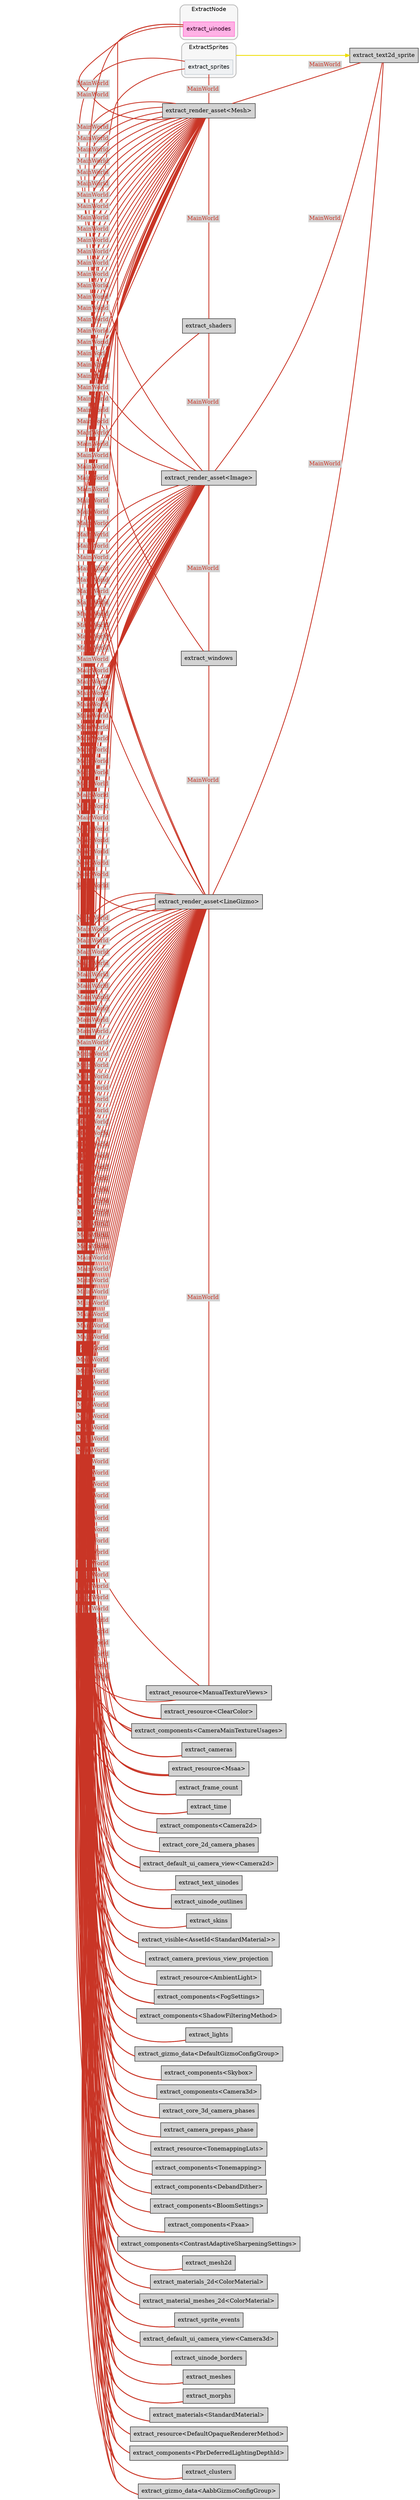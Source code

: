 digraph "" {
	"compound"="true";
	"splines"="spline";
	"rankdir"="LR";
	"bgcolor"="white";
	"fontname"="Helvetica";
	"nodesep"="0.15";
	edge ["penwidth"="2"];
	node ["shape"="box", "style"="filled"];
	subgraph "clusternode_Set(27)" {
		"style"="rounded,filled";
		"label"="ExtractSprites";
		"tooltip"="ExtractSprites";
		"fillcolor"="#00000008";
		"fontcolor"="#000000";
		"color"="#00000040";
		"penwidth"="2";
		"set_marker_node_Set(27)" ["style"="invis", "label"="", "height"="0", "shape"="point"]
		"node_System(26)" ["label"="extract_sprites", "tooltip"="bevy_sprite::render::extract_sprites", "fillcolor"="#eff1f3", "fontname"="Helvetica", "fontcolor"="#15191d", "color"="#b4bec7", "penwidth"="1"]
	}
	
	subgraph "clusternode_Set(33)" {
		"style"="rounded,filled";
		"label"="ExtractNode";
		"tooltip"="ExtractNode";
		"fillcolor"="#00000008";
		"fontcolor"="#000000";
		"color"="#00000040";
		"penwidth"="2";
		"set_marker_node_Set(33)" ["style"="invis", "label"="", "height"="0", "shape"="point"]
		"node_System(31)" ["label"="extract_uinodes", "tooltip"="bevy_ui::render::extract_uinodes", "fillcolor"="#ffb1e5", "fontname"="Helvetica", "fontcolor"="#320021", "color"="#ff4bc2", "penwidth"="1"]
	}
	
	"node_System(0)" ["label"="extract_shaders", "tooltip"="bevy_render::render_resource::pipeline_cache::PipelineCache::extract_shaders"]
	"node_System(1)" ["label"="extract_windows", "tooltip"="bevy_render::view::window::extract_windows"]
	"node_System(2)" ["label"="extract_resource<ManualTextureViews>", "tooltip"="bevy_render::extract_resource::extract_resource<bevy_render::camera::manual_texture_view::ManualTextureViews>"]
	"node_System(3)" ["label"="extract_resource<ClearColor>", "tooltip"="bevy_render::extract_resource::extract_resource<bevy_render::camera::clear_color::ClearColor>"]
	"node_System(4)" ["label"="extract_components<CameraMainTextureUsages>", "tooltip"="bevy_render::extract_component::extract_components<bevy_render::camera::camera::CameraMainTextureUsages>"]
	"node_System(5)" ["label"="extract_cameras", "tooltip"="bevy_render::camera::camera::extract_cameras"]
	"node_System(6)" ["label"="extract_resource<Msaa>", "tooltip"="bevy_render::extract_resource::extract_resource<bevy_render::view::Msaa>"]
	"node_System(7)" ["label"="extract_render_asset<Mesh>", "tooltip"="bevy_render::render_asset::extract_render_asset<bevy_render::mesh::mesh::Mesh>"]
	"node_System(8)" ["label"="extract_frame_count", "tooltip"="bevy_render::globals::extract_frame_count"]
	"node_System(9)" ["label"="extract_time", "tooltip"="bevy_render::globals::extract_time"]
	"node_System(10)" ["label"="extract_render_asset<Image>", "tooltip"="bevy_render::render_asset::extract_render_asset<bevy_render::texture::image::Image>"]
	"node_System(11)" ["label"="extract_components<Camera2d>", "tooltip"="bevy_render::extract_component::extract_components<bevy_core_pipeline::core_2d::camera_2d::Camera2d>"]
	"node_System(12)" ["label"="extract_core_2d_camera_phases", "tooltip"="bevy_core_pipeline::core_2d::extract_core_2d_camera_phases"]
	"node_System(13)" ["label"="extract_components<Skybox>", "tooltip"="bevy_render::extract_component::extract_components<bevy_core_pipeline::skybox::Skybox>"]
	"node_System(14)" ["label"="extract_components<Camera3d>", "tooltip"="bevy_render::extract_component::extract_components<bevy_core_pipeline::core_3d::camera_3d::Camera3d>"]
	"node_System(15)" ["label"="extract_core_3d_camera_phases", "tooltip"="bevy_core_pipeline::core_3d::extract_core_3d_camera_phases"]
	"node_System(16)" ["label"="extract_camera_prepass_phase", "tooltip"="bevy_core_pipeline::core_3d::extract_camera_prepass_phase"]
	"node_System(17)" ["label"="extract_resource<TonemappingLuts>", "tooltip"="bevy_render::extract_resource::extract_resource<bevy_core_pipeline::tonemapping::TonemappingLuts>"]
	"node_System(18)" ["label"="extract_components<Tonemapping>", "tooltip"="bevy_render::extract_component::extract_components<bevy_core_pipeline::tonemapping::Tonemapping>"]
	"node_System(19)" ["label"="extract_components<DebandDither>", "tooltip"="bevy_render::extract_component::extract_components<bevy_core_pipeline::tonemapping::DebandDither>"]
	"node_System(20)" ["label"="extract_components<BloomSettings>", "tooltip"="bevy_render::extract_component::extract_components<bevy_core_pipeline::bloom::settings::BloomSettings>"]
	"node_System(21)" ["label"="extract_components<Fxaa>", "tooltip"="bevy_render::extract_component::extract_components<bevy_core_pipeline::fxaa::Fxaa>"]
	"node_System(22)" ["label"="extract_components<ContrastAdaptiveSharpeningSettings>", "tooltip"="bevy_render::extract_component::extract_components<bevy_core_pipeline::contrast_adaptive_sharpening::ContrastAdaptiveSharpeningSettings>"]
	"node_System(23)" ["label"="extract_mesh2d", "tooltip"="bevy_sprite::mesh2d::mesh::extract_mesh2d"]
	"node_System(24)" ["label"="extract_materials_2d<ColorMaterial>", "tooltip"="bevy_sprite::mesh2d::material::extract_materials_2d<bevy_sprite::mesh2d::color_material::ColorMaterial>"]
	"node_System(25)" ["label"="extract_material_meshes_2d<ColorMaterial>", "tooltip"="bevy_sprite::mesh2d::material::extract_material_meshes_2d<bevy_sprite::mesh2d::color_material::ColorMaterial>"]
	"node_System(27)" ["label"="extract_sprite_events", "tooltip"="bevy_sprite::render::extract_sprite_events"]
	"node_System(28)" ["label"="extract_text2d_sprite", "tooltip"="bevy_text::text2d::extract_text2d_sprite"]
	"node_System(29)" ["label"="extract_default_ui_camera_view<Camera2d>", "tooltip"="bevy_ui::render::extract_default_ui_camera_view<bevy_core_pipeline::core_2d::camera_2d::Camera2d>"]
	"node_System(30)" ["label"="extract_default_ui_camera_view<Camera3d>", "tooltip"="bevy_ui::render::extract_default_ui_camera_view<bevy_core_pipeline::core_3d::camera_3d::Camera3d>"]
	"node_System(32)" ["label"="extract_uinode_borders", "tooltip"="bevy_ui::render::extract_uinode_borders"]
	"node_System(33)" ["label"="extract_text_uinodes", "tooltip"="bevy_ui::render::extract_text_uinodes"]
	"node_System(34)" ["label"="extract_uinode_outlines", "tooltip"="bevy_ui::render::extract_uinode_outlines"]
	"node_System(35)" ["label"="extract_meshes", "tooltip"="bevy_pbr::render::mesh::extract_meshes"]
	"node_System(36)" ["label"="extract_skins", "tooltip"="bevy_pbr::render::skin::extract_skins"]
	"node_System(37)" ["label"="extract_morphs", "tooltip"="bevy_pbr::render::morph::extract_morphs"]
	"node_System(38)" ["label"="extract_visible<AssetId<StandardMaterial>>", "tooltip"="bevy_render::extract_instances::extract_visible<bevy_asset::id::AssetId<bevy_pbr::pbr_material::StandardMaterial>>"]
	"node_System(39)" ["label"="extract_materials<StandardMaterial>", "tooltip"="bevy_pbr::material::extract_materials<bevy_pbr::pbr_material::StandardMaterial>"]
	"node_System(40)" ["label"="extract_camera_previous_view_projection", "tooltip"="bevy_pbr::prepass::extract_camera_previous_view_projection"]
	"node_System(41)" ["label"="extract_resource<AmbientLight>", "tooltip"="bevy_render::extract_resource::extract_resource<bevy_pbr::light::AmbientLight>"]
	"node_System(42)" ["label"="extract_components<FogSettings>", "tooltip"="bevy_render::extract_component::extract_components<bevy_pbr::fog::FogSettings>"]
	"node_System(43)" ["label"="extract_resource<DefaultOpaqueRendererMethod>", "tooltip"="bevy_render::extract_resource::extract_resource<bevy_pbr::material::DefaultOpaqueRendererMethod>"]
	"node_System(44)" ["label"="extract_components<ShadowFilteringMethod>", "tooltip"="bevy_render::extract_component::extract_components<bevy_pbr::light::ShadowFilteringMethod>"]
	"node_System(45)" ["label"="extract_components<PbrDeferredLightingDepthId>", "tooltip"="bevy_render::extract_component::extract_components<bevy_pbr::deferred::PbrDeferredLightingDepthId>"]
	"node_System(46)" ["label"="extract_clusters", "tooltip"="bevy_pbr::render::light::extract_clusters"]
	"node_System(47)" ["label"="extract_lights", "tooltip"="bevy_pbr::render::light::extract_lights"]
	"node_System(48)" ["label"="extract_render_asset<LineGizmo>", "tooltip"="bevy_render::render_asset::extract_render_asset<bevy_gizmos::LineGizmo>"]
	"node_System(49)" ["label"="extract_gizmo_data<DefaultGizmoConfigGroup>", "tooltip"="bevy_gizmos::extract_gizmo_data<bevy_gizmos::config::DefaultGizmoConfigGroup>"]
	"node_System(50)" ["label"="extract_gizmo_data<AabbGizmoConfigGroup>", "tooltip"="bevy_gizmos::extract_gizmo_data<bevy_gizmos::aabb::AabbGizmoConfigGroup>"]
	"set_marker_node_Set(27)" -> "node_System(28)" ["lhead"="", "ltail"="clusternode_Set(27)", "tooltip"="ExtractSprites → extract_text2d_sprite", "color"="#eede00"]
	"node_System(7)" -> "node_System(0)" ["dir"="none", "constraint"="false", "color"="#c93526", "fontcolor"="#c93526", "label"=<<table border="0" cellborder="0"><tr><td bgcolor="#d3d3d3">MainWorld</td></tr></table>>, "labeltooltip"="extract_render_asset<Mesh> — extract_shaders"]
	"node_System(7)" -> "node_System(1)" ["dir"="none", "constraint"="false", "color"="#c93526", "fontcolor"="#c93526", "label"=<<table border="0" cellborder="0"><tr><td bgcolor="#d3d3d3">MainWorld</td></tr></table>>, "labeltooltip"="extract_render_asset<Mesh> — extract_windows"]
	"node_System(7)" -> "node_System(2)" ["dir"="none", "constraint"="false", "color"="#c93526", "fontcolor"="#c93526", "label"=<<table border="0" cellborder="0"><tr><td bgcolor="#d3d3d3">MainWorld</td></tr></table>>, "labeltooltip"="extract_render_asset<Mesh> — extract_resource<ManualTextureViews>"]
	"node_System(7)" -> "node_System(3)" ["dir"="none", "constraint"="false", "color"="#c93526", "fontcolor"="#c93526", "label"=<<table border="0" cellborder="0"><tr><td bgcolor="#d3d3d3">MainWorld</td></tr></table>>, "labeltooltip"="extract_render_asset<Mesh> — extract_resource<ClearColor>"]
	"node_System(7)" -> "node_System(4)" ["dir"="none", "constraint"="false", "color"="#c93526", "fontcolor"="#c93526", "label"=<<table border="0" cellborder="0"><tr><td bgcolor="#d3d3d3">MainWorld</td></tr></table>>, "labeltooltip"="extract_render_asset<Mesh> — extract_components<CameraMainTextureUsages>"]
	"node_System(7)" -> "node_System(5)" ["dir"="none", "constraint"="false", "color"="#c93526", "fontcolor"="#c93526", "label"=<<table border="0" cellborder="0"><tr><td bgcolor="#d3d3d3">MainWorld</td></tr></table>>, "labeltooltip"="extract_render_asset<Mesh> — extract_cameras"]
	"node_System(7)" -> "node_System(6)" ["dir"="none", "constraint"="false", "color"="#c93526", "fontcolor"="#c93526", "label"=<<table border="0" cellborder="0"><tr><td bgcolor="#d3d3d3">MainWorld</td></tr></table>>, "labeltooltip"="extract_render_asset<Mesh> — extract_resource<Msaa>"]
	"node_System(7)" -> "node_System(31)" ["dir"="none", "constraint"="false", "color"="#c93526", "fontcolor"="#c93526", "label"=<<table border="0" cellborder="0"><tr><td bgcolor="#d3d3d3">MainWorld</td></tr></table>>, "labeltooltip"="extract_render_asset<Mesh> — extract_uinodes"]
	"node_System(7)" -> "node_System(33)" ["dir"="none", "constraint"="false", "color"="#c93526", "fontcolor"="#c93526", "label"=<<table border="0" cellborder="0"><tr><td bgcolor="#d3d3d3">MainWorld</td></tr></table>>, "labeltooltip"="extract_render_asset<Mesh> — extract_text_uinodes"]
	"node_System(7)" -> "node_System(34)" ["dir"="none", "constraint"="false", "color"="#c93526", "fontcolor"="#c93526", "label"=<<table border="0" cellborder="0"><tr><td bgcolor="#d3d3d3">MainWorld</td></tr></table>>, "labeltooltip"="extract_render_asset<Mesh> — extract_uinode_outlines"]
	"node_System(7)" -> "node_System(36)" ["dir"="none", "constraint"="false", "color"="#c93526", "fontcolor"="#c93526", "label"=<<table border="0" cellborder="0"><tr><td bgcolor="#d3d3d3">MainWorld</td></tr></table>>, "labeltooltip"="extract_render_asset<Mesh> — extract_skins"]
	"node_System(7)" -> "node_System(38)" ["dir"="none", "constraint"="false", "color"="#c93526", "fontcolor"="#c93526", "label"=<<table border="0" cellborder="0"><tr><td bgcolor="#d3d3d3">MainWorld</td></tr></table>>, "labeltooltip"="extract_render_asset<Mesh> — extract_visible<AssetId<StandardMaterial>>"]
	"node_System(7)" -> "node_System(41)" ["dir"="none", "constraint"="false", "color"="#c93526", "fontcolor"="#c93526", "label"=<<table border="0" cellborder="0"><tr><td bgcolor="#d3d3d3">MainWorld</td></tr></table>>, "labeltooltip"="extract_render_asset<Mesh> — extract_resource<AmbientLight>"]
	"node_System(7)" -> "node_System(42)" ["dir"="none", "constraint"="false", "color"="#c93526", "fontcolor"="#c93526", "label"=<<table border="0" cellborder="0"><tr><td bgcolor="#d3d3d3">MainWorld</td></tr></table>>, "labeltooltip"="extract_render_asset<Mesh> — extract_components<FogSettings>"]
	"node_System(8)" -> "node_System(7)" ["dir"="none", "constraint"="false", "color"="#c93526", "fontcolor"="#c93526", "label"=<<table border="0" cellborder="0"><tr><td bgcolor="#d3d3d3">MainWorld</td></tr></table>>, "labeltooltip"="extract_frame_count — extract_render_asset<Mesh>"]
	"node_System(9)" -> "node_System(7)" ["dir"="none", "constraint"="false", "color"="#c93526", "fontcolor"="#c93526", "label"=<<table border="0" cellborder="0"><tr><td bgcolor="#d3d3d3">MainWorld</td></tr></table>>, "labeltooltip"="extract_time — extract_render_asset<Mesh>"]
	"node_System(10)" -> "node_System(0)" ["dir"="none", "constraint"="false", "color"="#c93526", "fontcolor"="#c93526", "label"=<<table border="0" cellborder="0"><tr><td bgcolor="#d3d3d3">MainWorld</td></tr></table>>, "labeltooltip"="extract_render_asset<Image> — extract_shaders"]
	"node_System(10)" -> "node_System(1)" ["dir"="none", "constraint"="false", "color"="#c93526", "fontcolor"="#c93526", "label"=<<table border="0" cellborder="0"><tr><td bgcolor="#d3d3d3">MainWorld</td></tr></table>>, "labeltooltip"="extract_render_asset<Image> — extract_windows"]
	"node_System(10)" -> "node_System(2)" ["dir"="none", "constraint"="false", "color"="#c93526", "fontcolor"="#c93526", "label"=<<table border="0" cellborder="0"><tr><td bgcolor="#d3d3d3">MainWorld</td></tr></table>>, "labeltooltip"="extract_render_asset<Image> — extract_resource<ManualTextureViews>"]
	"node_System(10)" -> "node_System(3)" ["dir"="none", "constraint"="false", "color"="#c93526", "fontcolor"="#c93526", "label"=<<table border="0" cellborder="0"><tr><td bgcolor="#d3d3d3">MainWorld</td></tr></table>>, "labeltooltip"="extract_render_asset<Image> — extract_resource<ClearColor>"]
	"node_System(10)" -> "node_System(4)" ["dir"="none", "constraint"="false", "color"="#c93526", "fontcolor"="#c93526", "label"=<<table border="0" cellborder="0"><tr><td bgcolor="#d3d3d3">MainWorld</td></tr></table>>, "labeltooltip"="extract_render_asset<Image> — extract_components<CameraMainTextureUsages>"]
	"node_System(10)" -> "node_System(5)" ["dir"="none", "constraint"="false", "color"="#c93526", "fontcolor"="#c93526", "label"=<<table border="0" cellborder="0"><tr><td bgcolor="#d3d3d3">MainWorld</td></tr></table>>, "labeltooltip"="extract_render_asset<Image> — extract_cameras"]
	"node_System(10)" -> "node_System(6)" ["dir"="none", "constraint"="false", "color"="#c93526", "fontcolor"="#c93526", "label"=<<table border="0" cellborder="0"><tr><td bgcolor="#d3d3d3">MainWorld</td></tr></table>>, "labeltooltip"="extract_render_asset<Image> — extract_resource<Msaa>"]
	"node_System(10)" -> "node_System(7)" ["dir"="none", "constraint"="false", "color"="#c93526", "fontcolor"="#c93526", "label"=<<table border="0" cellborder="0"><tr><td bgcolor="#d3d3d3">MainWorld</td></tr></table>>, "labeltooltip"="extract_render_asset<Image> — extract_render_asset<Mesh>"]
	"node_System(10)" -> "node_System(8)" ["dir"="none", "constraint"="false", "color"="#c93526", "fontcolor"="#c93526", "label"=<<table border="0" cellborder="0"><tr><td bgcolor="#d3d3d3">MainWorld</td></tr></table>>, "labeltooltip"="extract_render_asset<Image> — extract_frame_count"]
	"node_System(10)" -> "node_System(9)" ["dir"="none", "constraint"="false", "color"="#c93526", "fontcolor"="#c93526", "label"=<<table border="0" cellborder="0"><tr><td bgcolor="#d3d3d3">MainWorld</td></tr></table>>, "labeltooltip"="extract_render_asset<Image> — extract_time"]
	"node_System(10)" -> "node_System(29)" ["dir"="none", "constraint"="false", "color"="#c93526", "fontcolor"="#c93526", "label"=<<table border="0" cellborder="0"><tr><td bgcolor="#d3d3d3">MainWorld</td></tr></table>>, "labeltooltip"="extract_render_asset<Image> — extract_default_ui_camera_view<Camera2d>"]
	"node_System(10)" -> "node_System(31)" ["dir"="none", "constraint"="false", "color"="#c93526", "fontcolor"="#c93526", "label"=<<table border="0" cellborder="0"><tr><td bgcolor="#d3d3d3">MainWorld</td></tr></table>>, "labeltooltip"="extract_render_asset<Image> — extract_uinodes"]
	"node_System(10)" -> "node_System(33)" ["dir"="none", "constraint"="false", "color"="#c93526", "fontcolor"="#c93526", "label"=<<table border="0" cellborder="0"><tr><td bgcolor="#d3d3d3">MainWorld</td></tr></table>>, "labeltooltip"="extract_render_asset<Image> — extract_text_uinodes"]
	"node_System(10)" -> "node_System(34)" ["dir"="none", "constraint"="false", "color"="#c93526", "fontcolor"="#c93526", "label"=<<table border="0" cellborder="0"><tr><td bgcolor="#d3d3d3">MainWorld</td></tr></table>>, "labeltooltip"="extract_render_asset<Image> — extract_uinode_outlines"]
	"node_System(10)" -> "node_System(36)" ["dir"="none", "constraint"="false", "color"="#c93526", "fontcolor"="#c93526", "label"=<<table border="0" cellborder="0"><tr><td bgcolor="#d3d3d3">MainWorld</td></tr></table>>, "labeltooltip"="extract_render_asset<Image> — extract_skins"]
	"node_System(10)" -> "node_System(38)" ["dir"="none", "constraint"="false", "color"="#c93526", "fontcolor"="#c93526", "label"=<<table border="0" cellborder="0"><tr><td bgcolor="#d3d3d3">MainWorld</td></tr></table>>, "labeltooltip"="extract_render_asset<Image> — extract_visible<AssetId<StandardMaterial>>"]
	"node_System(10)" -> "node_System(41)" ["dir"="none", "constraint"="false", "color"="#c93526", "fontcolor"="#c93526", "label"=<<table border="0" cellborder="0"><tr><td bgcolor="#d3d3d3">MainWorld</td></tr></table>>, "labeltooltip"="extract_render_asset<Image> — extract_resource<AmbientLight>"]
	"node_System(10)" -> "node_System(42)" ["dir"="none", "constraint"="false", "color"="#c93526", "fontcolor"="#c93526", "label"=<<table border="0" cellborder="0"><tr><td bgcolor="#d3d3d3">MainWorld</td></tr></table>>, "labeltooltip"="extract_render_asset<Image> — extract_components<FogSettings>"]
	"node_System(10)" -> "node_System(44)" ["dir"="none", "constraint"="false", "color"="#c93526", "fontcolor"="#c93526", "label"=<<table border="0" cellborder="0"><tr><td bgcolor="#d3d3d3">MainWorld</td></tr></table>>, "labeltooltip"="extract_render_asset<Image> — extract_components<ShadowFilteringMethod>"]
	"node_System(10)" -> "node_System(49)" ["dir"="none", "constraint"="false", "color"="#c93526", "fontcolor"="#c93526", "label"=<<table border="0" cellborder="0"><tr><td bgcolor="#d3d3d3">MainWorld</td></tr></table>>, "labeltooltip"="extract_render_asset<Image> — extract_gizmo_data<DefaultGizmoConfigGroup>"]
	"node_System(11)" -> "node_System(7)" ["dir"="none", "constraint"="false", "color"="#c93526", "fontcolor"="#c93526", "label"=<<table border="0" cellborder="0"><tr><td bgcolor="#d3d3d3">MainWorld</td></tr></table>>, "labeltooltip"="extract_components<Camera2d> — extract_render_asset<Mesh>"]
	"node_System(11)" -> "node_System(10)" ["dir"="none", "constraint"="false", "color"="#c93526", "fontcolor"="#c93526", "label"=<<table border="0" cellborder="0"><tr><td bgcolor="#d3d3d3">MainWorld</td></tr></table>>, "labeltooltip"="extract_components<Camera2d> — extract_render_asset<Image>"]
	"node_System(12)" -> "node_System(7)" ["dir"="none", "constraint"="false", "color"="#c93526", "fontcolor"="#c93526", "label"=<<table border="0" cellborder="0"><tr><td bgcolor="#d3d3d3">MainWorld</td></tr></table>>, "labeltooltip"="extract_core_2d_camera_phases — extract_render_asset<Mesh>"]
	"node_System(12)" -> "node_System(10)" ["dir"="none", "constraint"="false", "color"="#c93526", "fontcolor"="#c93526", "label"=<<table border="0" cellborder="0"><tr><td bgcolor="#d3d3d3">MainWorld</td></tr></table>>, "labeltooltip"="extract_core_2d_camera_phases — extract_render_asset<Image>"]
	"node_System(13)" -> "node_System(7)" ["dir"="none", "constraint"="false", "color"="#c93526", "fontcolor"="#c93526", "label"=<<table border="0" cellborder="0"><tr><td bgcolor="#d3d3d3">MainWorld</td></tr></table>>, "labeltooltip"="extract_components<Skybox> — extract_render_asset<Mesh>"]
	"node_System(13)" -> "node_System(10)" ["dir"="none", "constraint"="false", "color"="#c93526", "fontcolor"="#c93526", "label"=<<table border="0" cellborder="0"><tr><td bgcolor="#d3d3d3">MainWorld</td></tr></table>>, "labeltooltip"="extract_components<Skybox> — extract_render_asset<Image>"]
	"node_System(13)" -> "node_System(48)" ["dir"="none", "constraint"="false", "color"="#c93526", "fontcolor"="#c93526", "label"=<<table border="0" cellborder="0"><tr><td bgcolor="#d3d3d3">MainWorld</td></tr></table>>, "labeltooltip"="extract_components<Skybox> — extract_render_asset<LineGizmo>"]
	"node_System(14)" -> "node_System(7)" ["dir"="none", "constraint"="false", "color"="#c93526", "fontcolor"="#c93526", "label"=<<table border="0" cellborder="0"><tr><td bgcolor="#d3d3d3">MainWorld</td></tr></table>>, "labeltooltip"="extract_components<Camera3d> — extract_render_asset<Mesh>"]
	"node_System(14)" -> "node_System(10)" ["dir"="none", "constraint"="false", "color"="#c93526", "fontcolor"="#c93526", "label"=<<table border="0" cellborder="0"><tr><td bgcolor="#d3d3d3">MainWorld</td></tr></table>>, "labeltooltip"="extract_components<Camera3d> — extract_render_asset<Image>"]
	"node_System(14)" -> "node_System(48)" ["dir"="none", "constraint"="false", "color"="#c93526", "fontcolor"="#c93526", "label"=<<table border="0" cellborder="0"><tr><td bgcolor="#d3d3d3">MainWorld</td></tr></table>>, "labeltooltip"="extract_components<Camera3d> — extract_render_asset<LineGizmo>"]
	"node_System(15)" -> "node_System(7)" ["dir"="none", "constraint"="false", "color"="#c93526", "fontcolor"="#c93526", "label"=<<table border="0" cellborder="0"><tr><td bgcolor="#d3d3d3">MainWorld</td></tr></table>>, "labeltooltip"="extract_core_3d_camera_phases — extract_render_asset<Mesh>"]
	"node_System(15)" -> "node_System(10)" ["dir"="none", "constraint"="false", "color"="#c93526", "fontcolor"="#c93526", "label"=<<table border="0" cellborder="0"><tr><td bgcolor="#d3d3d3">MainWorld</td></tr></table>>, "labeltooltip"="extract_core_3d_camera_phases — extract_render_asset<Image>"]
	"node_System(15)" -> "node_System(48)" ["dir"="none", "constraint"="false", "color"="#c93526", "fontcolor"="#c93526", "label"=<<table border="0" cellborder="0"><tr><td bgcolor="#d3d3d3">MainWorld</td></tr></table>>, "labeltooltip"="extract_core_3d_camera_phases — extract_render_asset<LineGizmo>"]
	"node_System(16)" -> "node_System(7)" ["dir"="none", "constraint"="false", "color"="#c93526", "fontcolor"="#c93526", "label"=<<table border="0" cellborder="0"><tr><td bgcolor="#d3d3d3">MainWorld</td></tr></table>>, "labeltooltip"="extract_camera_prepass_phase — extract_render_asset<Mesh>"]
	"node_System(16)" -> "node_System(10)" ["dir"="none", "constraint"="false", "color"="#c93526", "fontcolor"="#c93526", "label"=<<table border="0" cellborder="0"><tr><td bgcolor="#d3d3d3">MainWorld</td></tr></table>>, "labeltooltip"="extract_camera_prepass_phase — extract_render_asset<Image>"]
	"node_System(16)" -> "node_System(48)" ["dir"="none", "constraint"="false", "color"="#c93526", "fontcolor"="#c93526", "label"=<<table border="0" cellborder="0"><tr><td bgcolor="#d3d3d3">MainWorld</td></tr></table>>, "labeltooltip"="extract_camera_prepass_phase — extract_render_asset<LineGizmo>"]
	"node_System(17)" -> "node_System(7)" ["dir"="none", "constraint"="false", "color"="#c93526", "fontcolor"="#c93526", "label"=<<table border="0" cellborder="0"><tr><td bgcolor="#d3d3d3">MainWorld</td></tr></table>>, "labeltooltip"="extract_resource<TonemappingLuts> — extract_render_asset<Mesh>"]
	"node_System(17)" -> "node_System(10)" ["dir"="none", "constraint"="false", "color"="#c93526", "fontcolor"="#c93526", "label"=<<table border="0" cellborder="0"><tr><td bgcolor="#d3d3d3">MainWorld</td></tr></table>>, "labeltooltip"="extract_resource<TonemappingLuts> — extract_render_asset<Image>"]
	"node_System(17)" -> "node_System(48)" ["dir"="none", "constraint"="false", "color"="#c93526", "fontcolor"="#c93526", "label"=<<table border="0" cellborder="0"><tr><td bgcolor="#d3d3d3">MainWorld</td></tr></table>>, "labeltooltip"="extract_resource<TonemappingLuts> — extract_render_asset<LineGizmo>"]
	"node_System(18)" -> "node_System(7)" ["dir"="none", "constraint"="false", "color"="#c93526", "fontcolor"="#c93526", "label"=<<table border="0" cellborder="0"><tr><td bgcolor="#d3d3d3">MainWorld</td></tr></table>>, "labeltooltip"="extract_components<Tonemapping> — extract_render_asset<Mesh>"]
	"node_System(18)" -> "node_System(10)" ["dir"="none", "constraint"="false", "color"="#c93526", "fontcolor"="#c93526", "label"=<<table border="0" cellborder="0"><tr><td bgcolor="#d3d3d3">MainWorld</td></tr></table>>, "labeltooltip"="extract_components<Tonemapping> — extract_render_asset<Image>"]
	"node_System(18)" -> "node_System(48)" ["dir"="none", "constraint"="false", "color"="#c93526", "fontcolor"="#c93526", "label"=<<table border="0" cellborder="0"><tr><td bgcolor="#d3d3d3">MainWorld</td></tr></table>>, "labeltooltip"="extract_components<Tonemapping> — extract_render_asset<LineGizmo>"]
	"node_System(19)" -> "node_System(7)" ["dir"="none", "constraint"="false", "color"="#c93526", "fontcolor"="#c93526", "label"=<<table border="0" cellborder="0"><tr><td bgcolor="#d3d3d3">MainWorld</td></tr></table>>, "labeltooltip"="extract_components<DebandDither> — extract_render_asset<Mesh>"]
	"node_System(19)" -> "node_System(10)" ["dir"="none", "constraint"="false", "color"="#c93526", "fontcolor"="#c93526", "label"=<<table border="0" cellborder="0"><tr><td bgcolor="#d3d3d3">MainWorld</td></tr></table>>, "labeltooltip"="extract_components<DebandDither> — extract_render_asset<Image>"]
	"node_System(19)" -> "node_System(48)" ["dir"="none", "constraint"="false", "color"="#c93526", "fontcolor"="#c93526", "label"=<<table border="0" cellborder="0"><tr><td bgcolor="#d3d3d3">MainWorld</td></tr></table>>, "labeltooltip"="extract_components<DebandDither> — extract_render_asset<LineGizmo>"]
	"node_System(20)" -> "node_System(7)" ["dir"="none", "constraint"="false", "color"="#c93526", "fontcolor"="#c93526", "label"=<<table border="0" cellborder="0"><tr><td bgcolor="#d3d3d3">MainWorld</td></tr></table>>, "labeltooltip"="extract_components<BloomSettings> — extract_render_asset<Mesh>"]
	"node_System(20)" -> "node_System(10)" ["dir"="none", "constraint"="false", "color"="#c93526", "fontcolor"="#c93526", "label"=<<table border="0" cellborder="0"><tr><td bgcolor="#d3d3d3">MainWorld</td></tr></table>>, "labeltooltip"="extract_components<BloomSettings> — extract_render_asset<Image>"]
	"node_System(20)" -> "node_System(48)" ["dir"="none", "constraint"="false", "color"="#c93526", "fontcolor"="#c93526", "label"=<<table border="0" cellborder="0"><tr><td bgcolor="#d3d3d3">MainWorld</td></tr></table>>, "labeltooltip"="extract_components<BloomSettings> — extract_render_asset<LineGizmo>"]
	"node_System(21)" -> "node_System(7)" ["dir"="none", "constraint"="false", "color"="#c93526", "fontcolor"="#c93526", "label"=<<table border="0" cellborder="0"><tr><td bgcolor="#d3d3d3">MainWorld</td></tr></table>>, "labeltooltip"="extract_components<Fxaa> — extract_render_asset<Mesh>"]
	"node_System(21)" -> "node_System(10)" ["dir"="none", "constraint"="false", "color"="#c93526", "fontcolor"="#c93526", "label"=<<table border="0" cellborder="0"><tr><td bgcolor="#d3d3d3">MainWorld</td></tr></table>>, "labeltooltip"="extract_components<Fxaa> — extract_render_asset<Image>"]
	"node_System(21)" -> "node_System(48)" ["dir"="none", "constraint"="false", "color"="#c93526", "fontcolor"="#c93526", "label"=<<table border="0" cellborder="0"><tr><td bgcolor="#d3d3d3">MainWorld</td></tr></table>>, "labeltooltip"="extract_components<Fxaa> — extract_render_asset<LineGizmo>"]
	"node_System(22)" -> "node_System(7)" ["dir"="none", "constraint"="false", "color"="#c93526", "fontcolor"="#c93526", "label"=<<table border="0" cellborder="0"><tr><td bgcolor="#d3d3d3">MainWorld</td></tr></table>>, "labeltooltip"="extract_components<ContrastAdaptiveSharpeningSettings> — extract_render_asset<Mesh>"]
	"node_System(22)" -> "node_System(10)" ["dir"="none", "constraint"="false", "color"="#c93526", "fontcolor"="#c93526", "label"=<<table border="0" cellborder="0"><tr><td bgcolor="#d3d3d3">MainWorld</td></tr></table>>, "labeltooltip"="extract_components<ContrastAdaptiveSharpeningSettings> — extract_render_asset<Image>"]
	"node_System(22)" -> "node_System(48)" ["dir"="none", "constraint"="false", "color"="#c93526", "fontcolor"="#c93526", "label"=<<table border="0" cellborder="0"><tr><td bgcolor="#d3d3d3">MainWorld</td></tr></table>>, "labeltooltip"="extract_components<ContrastAdaptiveSharpeningSettings> — extract_render_asset<LineGizmo>"]
	"node_System(23)" -> "node_System(7)" ["dir"="none", "constraint"="false", "color"="#c93526", "fontcolor"="#c93526", "label"=<<table border="0" cellborder="0"><tr><td bgcolor="#d3d3d3">MainWorld</td></tr></table>>, "labeltooltip"="extract_mesh2d — extract_render_asset<Mesh>"]
	"node_System(23)" -> "node_System(10)" ["dir"="none", "constraint"="false", "color"="#c93526", "fontcolor"="#c93526", "label"=<<table border="0" cellborder="0"><tr><td bgcolor="#d3d3d3">MainWorld</td></tr></table>>, "labeltooltip"="extract_mesh2d — extract_render_asset<Image>"]
	"node_System(23)" -> "node_System(48)" ["dir"="none", "constraint"="false", "color"="#c93526", "fontcolor"="#c93526", "label"=<<table border="0" cellborder="0"><tr><td bgcolor="#d3d3d3">MainWorld</td></tr></table>>, "labeltooltip"="extract_mesh2d — extract_render_asset<LineGizmo>"]
	"node_System(24)" -> "node_System(7)" ["dir"="none", "constraint"="false", "color"="#c93526", "fontcolor"="#c93526", "label"=<<table border="0" cellborder="0"><tr><td bgcolor="#d3d3d3">MainWorld</td></tr></table>>, "labeltooltip"="extract_materials_2d<ColorMaterial> — extract_render_asset<Mesh>"]
	"node_System(24)" -> "node_System(10)" ["dir"="none", "constraint"="false", "color"="#c93526", "fontcolor"="#c93526", "label"=<<table border="0" cellborder="0"><tr><td bgcolor="#d3d3d3">MainWorld</td></tr></table>>, "labeltooltip"="extract_materials_2d<ColorMaterial> — extract_render_asset<Image>"]
	"node_System(24)" -> "node_System(48)" ["dir"="none", "constraint"="false", "color"="#c93526", "fontcolor"="#c93526", "label"=<<table border="0" cellborder="0"><tr><td bgcolor="#d3d3d3">MainWorld</td></tr></table>>, "labeltooltip"="extract_materials_2d<ColorMaterial> — extract_render_asset<LineGizmo>"]
	"node_System(25)" -> "node_System(7)" ["dir"="none", "constraint"="false", "color"="#c93526", "fontcolor"="#c93526", "label"=<<table border="0" cellborder="0"><tr><td bgcolor="#d3d3d3">MainWorld</td></tr></table>>, "labeltooltip"="extract_material_meshes_2d<ColorMaterial> — extract_render_asset<Mesh>"]
	"node_System(25)" -> "node_System(10)" ["dir"="none", "constraint"="false", "color"="#c93526", "fontcolor"="#c93526", "label"=<<table border="0" cellborder="0"><tr><td bgcolor="#d3d3d3">MainWorld</td></tr></table>>, "labeltooltip"="extract_material_meshes_2d<ColorMaterial> — extract_render_asset<Image>"]
	"node_System(25)" -> "node_System(48)" ["dir"="none", "constraint"="false", "color"="#c93526", "fontcolor"="#c93526", "label"=<<table border="0" cellborder="0"><tr><td bgcolor="#d3d3d3">MainWorld</td></tr></table>>, "labeltooltip"="extract_material_meshes_2d<ColorMaterial> — extract_render_asset<LineGizmo>"]
	"node_System(26)" -> "node_System(7)" ["dir"="none", "constraint"="false", "color"="#c93526", "fontcolor"="#c93526", "label"=<<table border="0" cellborder="0"><tr><td bgcolor="#d3d3d3">MainWorld</td></tr></table>>, "labeltooltip"="extract_sprites — extract_render_asset<Mesh>"]
	"node_System(26)" -> "node_System(10)" ["dir"="none", "constraint"="false", "color"="#c93526", "fontcolor"="#c93526", "label"=<<table border="0" cellborder="0"><tr><td bgcolor="#d3d3d3">MainWorld</td></tr></table>>, "labeltooltip"="extract_sprites — extract_render_asset<Image>"]
	"node_System(26)" -> "node_System(48)" ["dir"="none", "constraint"="false", "color"="#c93526", "fontcolor"="#c93526", "label"=<<table border="0" cellborder="0"><tr><td bgcolor="#d3d3d3">MainWorld</td></tr></table>>, "labeltooltip"="extract_sprites — extract_render_asset<LineGizmo>"]
	"node_System(27)" -> "node_System(7)" ["dir"="none", "constraint"="false", "color"="#c93526", "fontcolor"="#c93526", "label"=<<table border="0" cellborder="0"><tr><td bgcolor="#d3d3d3">MainWorld</td></tr></table>>, "labeltooltip"="extract_sprite_events — extract_render_asset<Mesh>"]
	"node_System(27)" -> "node_System(10)" ["dir"="none", "constraint"="false", "color"="#c93526", "fontcolor"="#c93526", "label"=<<table border="0" cellborder="0"><tr><td bgcolor="#d3d3d3">MainWorld</td></tr></table>>, "labeltooltip"="extract_sprite_events — extract_render_asset<Image>"]
	"node_System(27)" -> "node_System(48)" ["dir"="none", "constraint"="false", "color"="#c93526", "fontcolor"="#c93526", "label"=<<table border="0" cellborder="0"><tr><td bgcolor="#d3d3d3">MainWorld</td></tr></table>>, "labeltooltip"="extract_sprite_events — extract_render_asset<LineGizmo>"]
	"node_System(28)" -> "node_System(7)" ["dir"="none", "constraint"="false", "color"="#c93526", "fontcolor"="#c93526", "label"=<<table border="0" cellborder="0"><tr><td bgcolor="#d3d3d3">MainWorld</td></tr></table>>, "labeltooltip"="extract_text2d_sprite — extract_render_asset<Mesh>"]
	"node_System(28)" -> "node_System(10)" ["dir"="none", "constraint"="false", "color"="#c93526", "fontcolor"="#c93526", "label"=<<table border="0" cellborder="0"><tr><td bgcolor="#d3d3d3">MainWorld</td></tr></table>>, "labeltooltip"="extract_text2d_sprite — extract_render_asset<Image>"]
	"node_System(28)" -> "node_System(48)" ["dir"="none", "constraint"="false", "color"="#c93526", "fontcolor"="#c93526", "label"=<<table border="0" cellborder="0"><tr><td bgcolor="#d3d3d3">MainWorld</td></tr></table>>, "labeltooltip"="extract_text2d_sprite — extract_render_asset<LineGizmo>"]
	"node_System(29)" -> "node_System(7)" ["dir"="none", "constraint"="false", "color"="#c93526", "fontcolor"="#c93526", "label"=<<table border="0" cellborder="0"><tr><td bgcolor="#d3d3d3">MainWorld</td></tr></table>>, "labeltooltip"="extract_default_ui_camera_view<Camera2d> — extract_render_asset<Mesh>"]
	"node_System(30)" -> "node_System(7)" ["dir"="none", "constraint"="false", "color"="#c93526", "fontcolor"="#c93526", "label"=<<table border="0" cellborder="0"><tr><td bgcolor="#d3d3d3">MainWorld</td></tr></table>>, "labeltooltip"="extract_default_ui_camera_view<Camera3d> — extract_render_asset<Mesh>"]
	"node_System(30)" -> "node_System(10)" ["dir"="none", "constraint"="false", "color"="#c93526", "fontcolor"="#c93526", "label"=<<table border="0" cellborder="0"><tr><td bgcolor="#d3d3d3">MainWorld</td></tr></table>>, "labeltooltip"="extract_default_ui_camera_view<Camera3d> — extract_render_asset<Image>"]
	"node_System(30)" -> "node_System(48)" ["dir"="none", "constraint"="false", "color"="#c93526", "fontcolor"="#c93526", "label"=<<table border="0" cellborder="0"><tr><td bgcolor="#d3d3d3">MainWorld</td></tr></table>>, "labeltooltip"="extract_default_ui_camera_view<Camera3d> — extract_render_asset<LineGizmo>"]
	"node_System(32)" -> "node_System(7)" ["dir"="none", "constraint"="false", "color"="#c93526", "fontcolor"="#c93526", "label"=<<table border="0" cellborder="0"><tr><td bgcolor="#d3d3d3">MainWorld</td></tr></table>>, "labeltooltip"="extract_uinode_borders — extract_render_asset<Mesh>"]
	"node_System(32)" -> "node_System(10)" ["dir"="none", "constraint"="false", "color"="#c93526", "fontcolor"="#c93526", "label"=<<table border="0" cellborder="0"><tr><td bgcolor="#d3d3d3">MainWorld</td></tr></table>>, "labeltooltip"="extract_uinode_borders — extract_render_asset<Image>"]
	"node_System(32)" -> "node_System(48)" ["dir"="none", "constraint"="false", "color"="#c93526", "fontcolor"="#c93526", "label"=<<table border="0" cellborder="0"><tr><td bgcolor="#d3d3d3">MainWorld</td></tr></table>>, "labeltooltip"="extract_uinode_borders — extract_render_asset<LineGizmo>"]
	"node_System(35)" -> "node_System(7)" ["dir"="none", "constraint"="false", "color"="#c93526", "fontcolor"="#c93526", "label"=<<table border="0" cellborder="0"><tr><td bgcolor="#d3d3d3">MainWorld</td></tr></table>>, "labeltooltip"="extract_meshes — extract_render_asset<Mesh>"]
	"node_System(35)" -> "node_System(10)" ["dir"="none", "constraint"="false", "color"="#c93526", "fontcolor"="#c93526", "label"=<<table border="0" cellborder="0"><tr><td bgcolor="#d3d3d3">MainWorld</td></tr></table>>, "labeltooltip"="extract_meshes — extract_render_asset<Image>"]
	"node_System(35)" -> "node_System(48)" ["dir"="none", "constraint"="false", "color"="#c93526", "fontcolor"="#c93526", "label"=<<table border="0" cellborder="0"><tr><td bgcolor="#d3d3d3">MainWorld</td></tr></table>>, "labeltooltip"="extract_meshes — extract_render_asset<LineGizmo>"]
	"node_System(37)" -> "node_System(7)" ["dir"="none", "constraint"="false", "color"="#c93526", "fontcolor"="#c93526", "label"=<<table border="0" cellborder="0"><tr><td bgcolor="#d3d3d3">MainWorld</td></tr></table>>, "labeltooltip"="extract_morphs — extract_render_asset<Mesh>"]
	"node_System(37)" -> "node_System(10)" ["dir"="none", "constraint"="false", "color"="#c93526", "fontcolor"="#c93526", "label"=<<table border="0" cellborder="0"><tr><td bgcolor="#d3d3d3">MainWorld</td></tr></table>>, "labeltooltip"="extract_morphs — extract_render_asset<Image>"]
	"node_System(37)" -> "node_System(48)" ["dir"="none", "constraint"="false", "color"="#c93526", "fontcolor"="#c93526", "label"=<<table border="0" cellborder="0"><tr><td bgcolor="#d3d3d3">MainWorld</td></tr></table>>, "labeltooltip"="extract_morphs — extract_render_asset<LineGizmo>"]
	"node_System(39)" -> "node_System(7)" ["dir"="none", "constraint"="false", "color"="#c93526", "fontcolor"="#c93526", "label"=<<table border="0" cellborder="0"><tr><td bgcolor="#d3d3d3">MainWorld</td></tr></table>>, "labeltooltip"="extract_materials<StandardMaterial> — extract_render_asset<Mesh>"]
	"node_System(39)" -> "node_System(10)" ["dir"="none", "constraint"="false", "color"="#c93526", "fontcolor"="#c93526", "label"=<<table border="0" cellborder="0"><tr><td bgcolor="#d3d3d3">MainWorld</td></tr></table>>, "labeltooltip"="extract_materials<StandardMaterial> — extract_render_asset<Image>"]
	"node_System(39)" -> "node_System(48)" ["dir"="none", "constraint"="false", "color"="#c93526", "fontcolor"="#c93526", "label"=<<table border="0" cellborder="0"><tr><td bgcolor="#d3d3d3">MainWorld</td></tr></table>>, "labeltooltip"="extract_materials<StandardMaterial> — extract_render_asset<LineGizmo>"]
	"node_System(40)" -> "node_System(7)" ["dir"="none", "constraint"="false", "color"="#c93526", "fontcolor"="#c93526", "label"=<<table border="0" cellborder="0"><tr><td bgcolor="#d3d3d3">MainWorld</td></tr></table>>, "labeltooltip"="extract_camera_previous_view_projection — extract_render_asset<Mesh>"]
	"node_System(40)" -> "node_System(10)" ["dir"="none", "constraint"="false", "color"="#c93526", "fontcolor"="#c93526", "label"=<<table border="0" cellborder="0"><tr><td bgcolor="#d3d3d3">MainWorld</td></tr></table>>, "labeltooltip"="extract_camera_previous_view_projection — extract_render_asset<Image>"]
	"node_System(43)" -> "node_System(7)" ["dir"="none", "constraint"="false", "color"="#c93526", "fontcolor"="#c93526", "label"=<<table border="0" cellborder="0"><tr><td bgcolor="#d3d3d3">MainWorld</td></tr></table>>, "labeltooltip"="extract_resource<DefaultOpaqueRendererMethod> — extract_render_asset<Mesh>"]
	"node_System(43)" -> "node_System(10)" ["dir"="none", "constraint"="false", "color"="#c93526", "fontcolor"="#c93526", "label"=<<table border="0" cellborder="0"><tr><td bgcolor="#d3d3d3">MainWorld</td></tr></table>>, "labeltooltip"="extract_resource<DefaultOpaqueRendererMethod> — extract_render_asset<Image>"]
	"node_System(43)" -> "node_System(48)" ["dir"="none", "constraint"="false", "color"="#c93526", "fontcolor"="#c93526", "label"=<<table border="0" cellborder="0"><tr><td bgcolor="#d3d3d3">MainWorld</td></tr></table>>, "labeltooltip"="extract_resource<DefaultOpaqueRendererMethod> — extract_render_asset<LineGizmo>"]
	"node_System(44)" -> "node_System(7)" ["dir"="none", "constraint"="false", "color"="#c93526", "fontcolor"="#c93526", "label"=<<table border="0" cellborder="0"><tr><td bgcolor="#d3d3d3">MainWorld</td></tr></table>>, "labeltooltip"="extract_components<ShadowFilteringMethod> — extract_render_asset<Mesh>"]
	"node_System(45)" -> "node_System(7)" ["dir"="none", "constraint"="false", "color"="#c93526", "fontcolor"="#c93526", "label"=<<table border="0" cellborder="0"><tr><td bgcolor="#d3d3d3">MainWorld</td></tr></table>>, "labeltooltip"="extract_components<PbrDeferredLightingDepthId> — extract_render_asset<Mesh>"]
	"node_System(45)" -> "node_System(10)" ["dir"="none", "constraint"="false", "color"="#c93526", "fontcolor"="#c93526", "label"=<<table border="0" cellborder="0"><tr><td bgcolor="#d3d3d3">MainWorld</td></tr></table>>, "labeltooltip"="extract_components<PbrDeferredLightingDepthId> — extract_render_asset<Image>"]
	"node_System(45)" -> "node_System(48)" ["dir"="none", "constraint"="false", "color"="#c93526", "fontcolor"="#c93526", "label"=<<table border="0" cellborder="0"><tr><td bgcolor="#d3d3d3">MainWorld</td></tr></table>>, "labeltooltip"="extract_components<PbrDeferredLightingDepthId> — extract_render_asset<LineGizmo>"]
	"node_System(46)" -> "node_System(7)" ["dir"="none", "constraint"="false", "color"="#c93526", "fontcolor"="#c93526", "label"=<<table border="0" cellborder="0"><tr><td bgcolor="#d3d3d3">MainWorld</td></tr></table>>, "labeltooltip"="extract_clusters — extract_render_asset<Mesh>"]
	"node_System(46)" -> "node_System(10)" ["dir"="none", "constraint"="false", "color"="#c93526", "fontcolor"="#c93526", "label"=<<table border="0" cellborder="0"><tr><td bgcolor="#d3d3d3">MainWorld</td></tr></table>>, "labeltooltip"="extract_clusters — extract_render_asset<Image>"]
	"node_System(46)" -> "node_System(48)" ["dir"="none", "constraint"="false", "color"="#c93526", "fontcolor"="#c93526", "label"=<<table border="0" cellborder="0"><tr><td bgcolor="#d3d3d3">MainWorld</td></tr></table>>, "labeltooltip"="extract_clusters — extract_render_asset<LineGizmo>"]
	"node_System(47)" -> "node_System(7)" ["dir"="none", "constraint"="false", "color"="#c93526", "fontcolor"="#c93526", "label"=<<table border="0" cellborder="0"><tr><td bgcolor="#d3d3d3">MainWorld</td></tr></table>>, "labeltooltip"="extract_lights — extract_render_asset<Mesh>"]
	"node_System(47)" -> "node_System(10)" ["dir"="none", "constraint"="false", "color"="#c93526", "fontcolor"="#c93526", "label"=<<table border="0" cellborder="0"><tr><td bgcolor="#d3d3d3">MainWorld</td></tr></table>>, "labeltooltip"="extract_lights — extract_render_asset<Image>"]
	"node_System(48)" -> "node_System(0)" ["dir"="none", "constraint"="false", "color"="#c93526", "fontcolor"="#c93526", "label"=<<table border="0" cellborder="0"><tr><td bgcolor="#d3d3d3">MainWorld</td></tr></table>>, "labeltooltip"="extract_render_asset<LineGizmo> — extract_shaders"]
	"node_System(48)" -> "node_System(1)" ["dir"="none", "constraint"="false", "color"="#c93526", "fontcolor"="#c93526", "label"=<<table border="0" cellborder="0"><tr><td bgcolor="#d3d3d3">MainWorld</td></tr></table>>, "labeltooltip"="extract_render_asset<LineGizmo> — extract_windows"]
	"node_System(48)" -> "node_System(2)" ["dir"="none", "constraint"="false", "color"="#c93526", "fontcolor"="#c93526", "label"=<<table border="0" cellborder="0"><tr><td bgcolor="#d3d3d3">MainWorld</td></tr></table>>, "labeltooltip"="extract_render_asset<LineGizmo> — extract_resource<ManualTextureViews>"]
	"node_System(48)" -> "node_System(3)" ["dir"="none", "constraint"="false", "color"="#c93526", "fontcolor"="#c93526", "label"=<<table border="0" cellborder="0"><tr><td bgcolor="#d3d3d3">MainWorld</td></tr></table>>, "labeltooltip"="extract_render_asset<LineGizmo> — extract_resource<ClearColor>"]
	"node_System(48)" -> "node_System(4)" ["dir"="none", "constraint"="false", "color"="#c93526", "fontcolor"="#c93526", "label"=<<table border="0" cellborder="0"><tr><td bgcolor="#d3d3d3">MainWorld</td></tr></table>>, "labeltooltip"="extract_render_asset<LineGizmo> — extract_components<CameraMainTextureUsages>"]
	"node_System(48)" -> "node_System(5)" ["dir"="none", "constraint"="false", "color"="#c93526", "fontcolor"="#c93526", "label"=<<table border="0" cellborder="0"><tr><td bgcolor="#d3d3d3">MainWorld</td></tr></table>>, "labeltooltip"="extract_render_asset<LineGizmo> — extract_cameras"]
	"node_System(48)" -> "node_System(6)" ["dir"="none", "constraint"="false", "color"="#c93526", "fontcolor"="#c93526", "label"=<<table border="0" cellborder="0"><tr><td bgcolor="#d3d3d3">MainWorld</td></tr></table>>, "labeltooltip"="extract_render_asset<LineGizmo> — extract_resource<Msaa>"]
	"node_System(48)" -> "node_System(7)" ["dir"="none", "constraint"="false", "color"="#c93526", "fontcolor"="#c93526", "label"=<<table border="0" cellborder="0"><tr><td bgcolor="#d3d3d3">MainWorld</td></tr></table>>, "labeltooltip"="extract_render_asset<LineGizmo> — extract_render_asset<Mesh>"]
	"node_System(48)" -> "node_System(8)" ["dir"="none", "constraint"="false", "color"="#c93526", "fontcolor"="#c93526", "label"=<<table border="0" cellborder="0"><tr><td bgcolor="#d3d3d3">MainWorld</td></tr></table>>, "labeltooltip"="extract_render_asset<LineGizmo> — extract_frame_count"]
	"node_System(48)" -> "node_System(9)" ["dir"="none", "constraint"="false", "color"="#c93526", "fontcolor"="#c93526", "label"=<<table border="0" cellborder="0"><tr><td bgcolor="#d3d3d3">MainWorld</td></tr></table>>, "labeltooltip"="extract_render_asset<LineGizmo> — extract_time"]
	"node_System(48)" -> "node_System(10)" ["dir"="none", "constraint"="false", "color"="#c93526", "fontcolor"="#c93526", "label"=<<table border="0" cellborder="0"><tr><td bgcolor="#d3d3d3">MainWorld</td></tr></table>>, "labeltooltip"="extract_render_asset<LineGizmo> — extract_render_asset<Image>"]
	"node_System(48)" -> "node_System(11)" ["dir"="none", "constraint"="false", "color"="#c93526", "fontcolor"="#c93526", "label"=<<table border="0" cellborder="0"><tr><td bgcolor="#d3d3d3">MainWorld</td></tr></table>>, "labeltooltip"="extract_render_asset<LineGizmo> — extract_components<Camera2d>"]
	"node_System(48)" -> "node_System(12)" ["dir"="none", "constraint"="false", "color"="#c93526", "fontcolor"="#c93526", "label"=<<table border="0" cellborder="0"><tr><td bgcolor="#d3d3d3">MainWorld</td></tr></table>>, "labeltooltip"="extract_render_asset<LineGizmo> — extract_core_2d_camera_phases"]
	"node_System(48)" -> "node_System(29)" ["dir"="none", "constraint"="false", "color"="#c93526", "fontcolor"="#c93526", "label"=<<table border="0" cellborder="0"><tr><td bgcolor="#d3d3d3">MainWorld</td></tr></table>>, "labeltooltip"="extract_render_asset<LineGizmo> — extract_default_ui_camera_view<Camera2d>"]
	"node_System(48)" -> "node_System(31)" ["dir"="none", "constraint"="false", "color"="#c93526", "fontcolor"="#c93526", "label"=<<table border="0" cellborder="0"><tr><td bgcolor="#d3d3d3">MainWorld</td></tr></table>>, "labeltooltip"="extract_render_asset<LineGizmo> — extract_uinodes"]
	"node_System(48)" -> "node_System(33)" ["dir"="none", "constraint"="false", "color"="#c93526", "fontcolor"="#c93526", "label"=<<table border="0" cellborder="0"><tr><td bgcolor="#d3d3d3">MainWorld</td></tr></table>>, "labeltooltip"="extract_render_asset<LineGizmo> — extract_text_uinodes"]
	"node_System(48)" -> "node_System(34)" ["dir"="none", "constraint"="false", "color"="#c93526", "fontcolor"="#c93526", "label"=<<table border="0" cellborder="0"><tr><td bgcolor="#d3d3d3">MainWorld</td></tr></table>>, "labeltooltip"="extract_render_asset<LineGizmo> — extract_uinode_outlines"]
	"node_System(48)" -> "node_System(36)" ["dir"="none", "constraint"="false", "color"="#c93526", "fontcolor"="#c93526", "label"=<<table border="0" cellborder="0"><tr><td bgcolor="#d3d3d3">MainWorld</td></tr></table>>, "labeltooltip"="extract_render_asset<LineGizmo> — extract_skins"]
	"node_System(48)" -> "node_System(38)" ["dir"="none", "constraint"="false", "color"="#c93526", "fontcolor"="#c93526", "label"=<<table border="0" cellborder="0"><tr><td bgcolor="#d3d3d3">MainWorld</td></tr></table>>, "labeltooltip"="extract_render_asset<LineGizmo> — extract_visible<AssetId<StandardMaterial>>"]
	"node_System(48)" -> "node_System(40)" ["dir"="none", "constraint"="false", "color"="#c93526", "fontcolor"="#c93526", "label"=<<table border="0" cellborder="0"><tr><td bgcolor="#d3d3d3">MainWorld</td></tr></table>>, "labeltooltip"="extract_render_asset<LineGizmo> — extract_camera_previous_view_projection"]
	"node_System(48)" -> "node_System(41)" ["dir"="none", "constraint"="false", "color"="#c93526", "fontcolor"="#c93526", "label"=<<table border="0" cellborder="0"><tr><td bgcolor="#d3d3d3">MainWorld</td></tr></table>>, "labeltooltip"="extract_render_asset<LineGizmo> — extract_resource<AmbientLight>"]
	"node_System(48)" -> "node_System(42)" ["dir"="none", "constraint"="false", "color"="#c93526", "fontcolor"="#c93526", "label"=<<table border="0" cellborder="0"><tr><td bgcolor="#d3d3d3">MainWorld</td></tr></table>>, "labeltooltip"="extract_render_asset<LineGizmo> — extract_components<FogSettings>"]
	"node_System(48)" -> "node_System(44)" ["dir"="none", "constraint"="false", "color"="#c93526", "fontcolor"="#c93526", "label"=<<table border="0" cellborder="0"><tr><td bgcolor="#d3d3d3">MainWorld</td></tr></table>>, "labeltooltip"="extract_render_asset<LineGizmo> — extract_components<ShadowFilteringMethod>"]
	"node_System(48)" -> "node_System(47)" ["dir"="none", "constraint"="false", "color"="#c93526", "fontcolor"="#c93526", "label"=<<table border="0" cellborder="0"><tr><td bgcolor="#d3d3d3">MainWorld</td></tr></table>>, "labeltooltip"="extract_render_asset<LineGizmo> — extract_lights"]
	"node_System(48)" -> "node_System(49)" ["dir"="none", "constraint"="false", "color"="#c93526", "fontcolor"="#c93526", "label"=<<table border="0" cellborder="0"><tr><td bgcolor="#d3d3d3">MainWorld</td></tr></table>>, "labeltooltip"="extract_render_asset<LineGizmo> — extract_gizmo_data<DefaultGizmoConfigGroup>"]
	"node_System(49)" -> "node_System(7)" ["dir"="none", "constraint"="false", "color"="#c93526", "fontcolor"="#c93526", "label"=<<table border="0" cellborder="0"><tr><td bgcolor="#d3d3d3">MainWorld</td></tr></table>>, "labeltooltip"="extract_gizmo_data<DefaultGizmoConfigGroup> — extract_render_asset<Mesh>"]
	"node_System(50)" -> "node_System(7)" ["dir"="none", "constraint"="false", "color"="#c93526", "fontcolor"="#c93526", "label"=<<table border="0" cellborder="0"><tr><td bgcolor="#d3d3d3">MainWorld</td></tr></table>>, "labeltooltip"="extract_gizmo_data<AabbGizmoConfigGroup> — extract_render_asset<Mesh>"]
	"node_System(50)" -> "node_System(10)" ["dir"="none", "constraint"="false", "color"="#c93526", "fontcolor"="#c93526", "label"=<<table border="0" cellborder="0"><tr><td bgcolor="#d3d3d3">MainWorld</td></tr></table>>, "labeltooltip"="extract_gizmo_data<AabbGizmoConfigGroup> — extract_render_asset<Image>"]
	"node_System(50)" -> "node_System(48)" ["dir"="none", "constraint"="false", "color"="#c93526", "fontcolor"="#c93526", "label"=<<table border="0" cellborder="0"><tr><td bgcolor="#d3d3d3">MainWorld</td></tr></table>>, "labeltooltip"="extract_gizmo_data<AabbGizmoConfigGroup> — extract_render_asset<LineGizmo>"]
}

